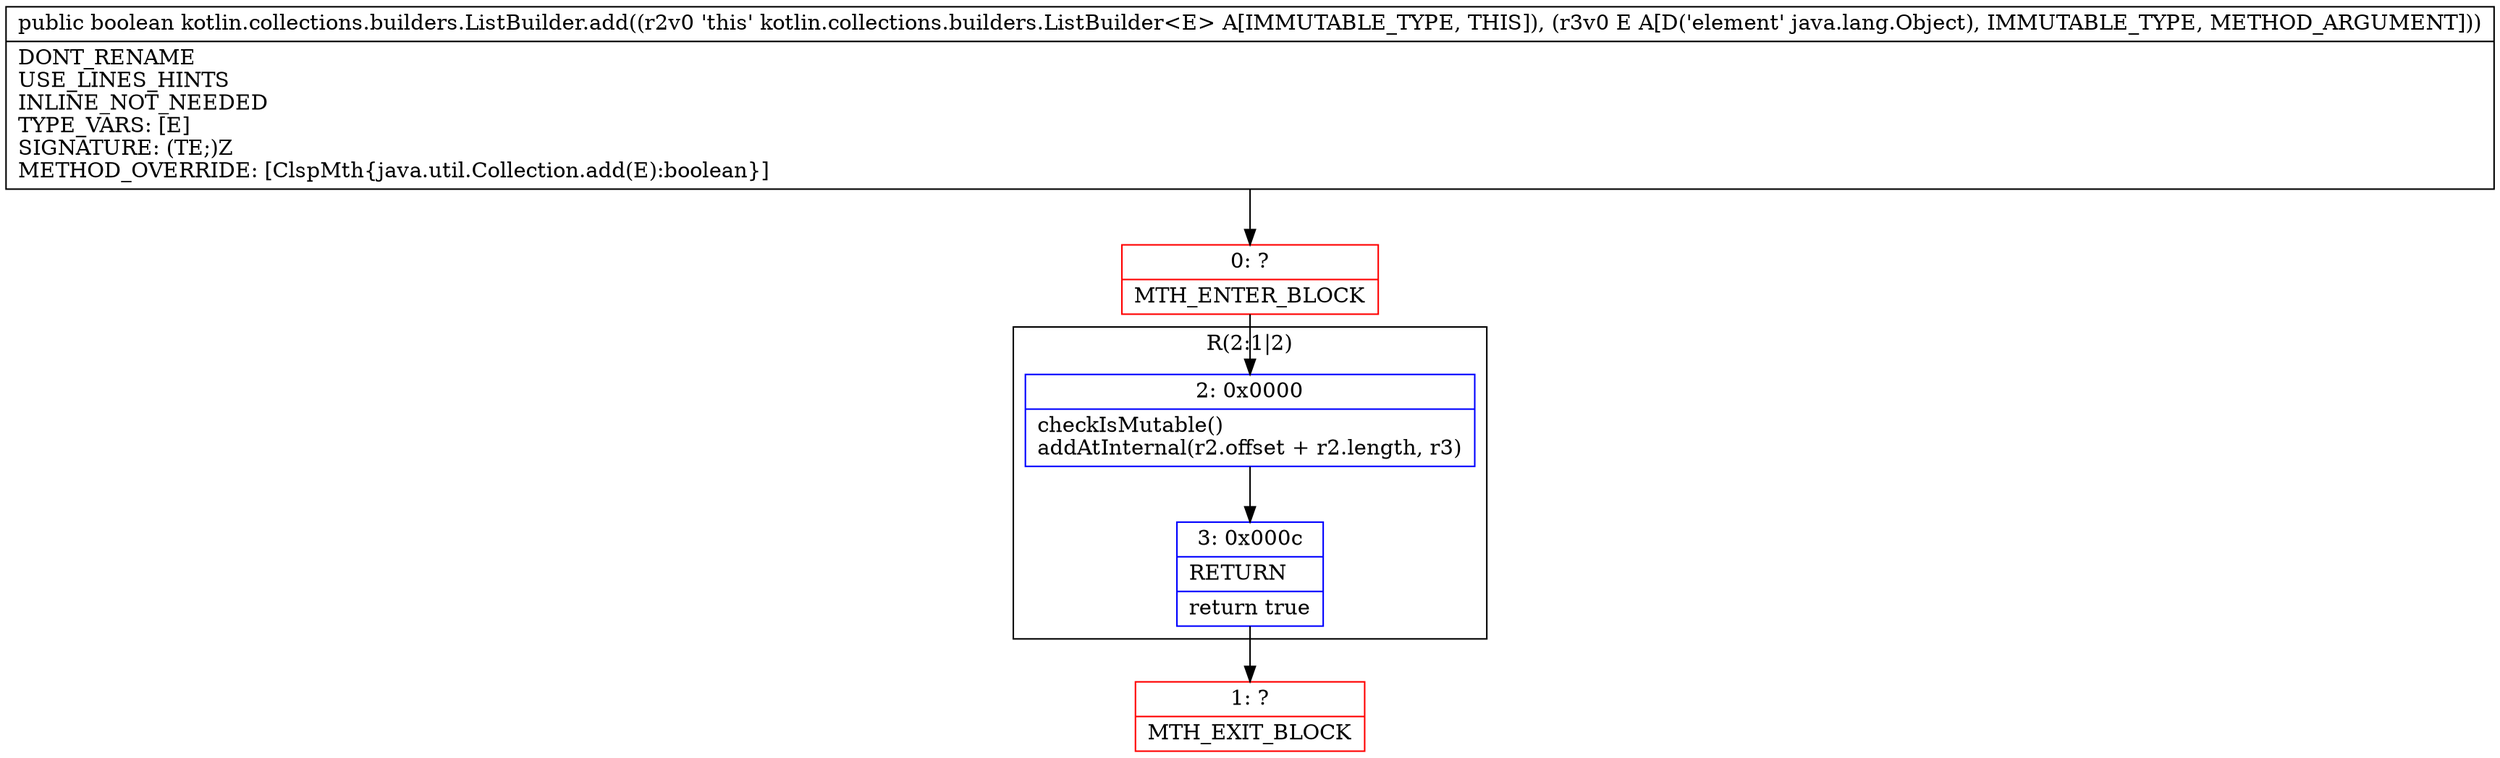 digraph "CFG forkotlin.collections.builders.ListBuilder.add(Ljava\/lang\/Object;)Z" {
subgraph cluster_Region_65169659 {
label = "R(2:1|2)";
node [shape=record,color=blue];
Node_2 [shape=record,label="{2\:\ 0x0000|checkIsMutable()\laddAtInternal(r2.offset + r2.length, r3)\l}"];
Node_3 [shape=record,label="{3\:\ 0x000c|RETURN\l|return true\l}"];
}
Node_0 [shape=record,color=red,label="{0\:\ ?|MTH_ENTER_BLOCK\l}"];
Node_1 [shape=record,color=red,label="{1\:\ ?|MTH_EXIT_BLOCK\l}"];
MethodNode[shape=record,label="{public boolean kotlin.collections.builders.ListBuilder.add((r2v0 'this' kotlin.collections.builders.ListBuilder\<E\> A[IMMUTABLE_TYPE, THIS]), (r3v0 E A[D('element' java.lang.Object), IMMUTABLE_TYPE, METHOD_ARGUMENT]))  | DONT_RENAME\lUSE_LINES_HINTS\lINLINE_NOT_NEEDED\lTYPE_VARS: [E]\lSIGNATURE: (TE;)Z\lMETHOD_OVERRIDE: [ClspMth\{java.util.Collection.add(E):boolean\}]\l}"];
MethodNode -> Node_0;Node_2 -> Node_3;
Node_3 -> Node_1;
Node_0 -> Node_2;
}

